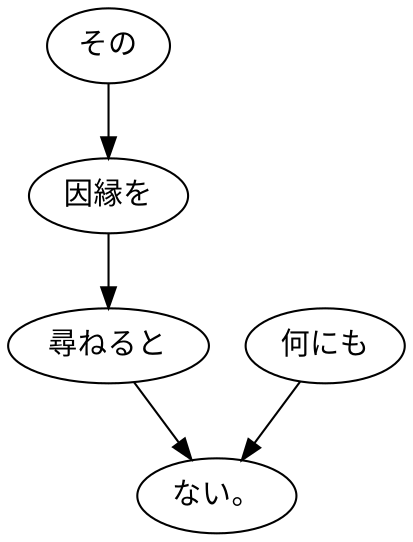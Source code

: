 digraph graph4294 {
	node0 [label="その"];
	node1 [label="因縁を"];
	node2 [label="尋ねると"];
	node3 [label="何にも"];
	node4 [label="ない。"];
	node0 -> node1;
	node1 -> node2;
	node2 -> node4;
	node3 -> node4;
}
